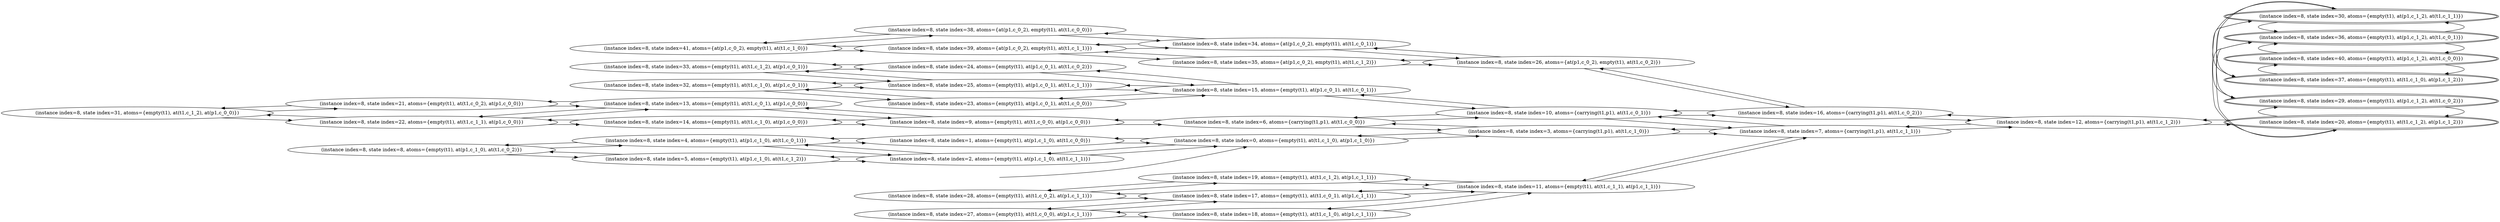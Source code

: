 digraph {
rankdir="LR"
s31[label="(instance index=8, state index=31, atoms={empty(t1), at(t1,c_1_2), at(p1,c_0_0)})"]
s8[label="(instance index=8, state index=8, atoms={empty(t1), at(p1,c_1_0), at(t1,c_0_2)})"]
s22[label="(instance index=8, state index=22, atoms={empty(t1), at(t1,c_1_1), at(p1,c_0_0)})"]
s21[label="(instance index=8, state index=21, atoms={empty(t1), at(t1,c_0_2), at(p1,c_0_0)})"]
s5[label="(instance index=8, state index=5, atoms={empty(t1), at(p1,c_1_0), at(t1,c_1_2)})"]
s4[label="(instance index=8, state index=4, atoms={empty(t1), at(p1,c_1_0), at(t1,c_0_1)})"]
s41[label="(instance index=8, state index=41, atoms={at(p1,c_0_2), empty(t1), at(t1,c_1_0)})"]
s33[label="(instance index=8, state index=33, atoms={empty(t1), at(t1,c_1_2), at(p1,c_0_1)})"]
s32[label="(instance index=8, state index=32, atoms={empty(t1), at(t1,c_1_0), at(p1,c_0_1)})"]
s14[label="(instance index=8, state index=14, atoms={empty(t1), at(t1,c_1_0), at(p1,c_0_0)})"]
s13[label="(instance index=8, state index=13, atoms={empty(t1), at(t1,c_0_1), at(p1,c_0_0)})"]
s28[label="(instance index=8, state index=28, atoms={empty(t1), at(t1,c_0_2), at(p1,c_1_1)})"]
s27[label="(instance index=8, state index=27, atoms={empty(t1), at(t1,c_0_0), at(p1,c_1_1)})"]
s39[label="(instance index=8, state index=39, atoms={at(p1,c_0_2), empty(t1), at(t1,c_1_1)})"]
s1[label="(instance index=8, state index=1, atoms={empty(t1), at(p1,c_1_0), at(t1,c_0_0)})"]
s9[label="(instance index=8, state index=9, atoms={empty(t1), at(t1,c_0_0), at(p1,c_0_0)})"]
s38[label="(instance index=8, state index=38, atoms={at(p1,c_0_2), empty(t1), at(t1,c_0_0)})"]
s23[label="(instance index=8, state index=23, atoms={empty(t1), at(p1,c_0_1), at(t1,c_0_0)})"]
s24[label="(instance index=8, state index=24, atoms={empty(t1), at(p1,c_0_1), at(t1,c_0_2)})"]
s25[label="(instance index=8, state index=25, atoms={empty(t1), at(p1,c_0_1), at(t1,c_1_1)})"]
s2[label="(instance index=8, state index=2, atoms={empty(t1), at(p1,c_1_0), at(t1,c_1_1)})"]
s0[label="(instance index=8, state index=0, atoms={empty(t1), at(t1,c_1_0), at(p1,c_1_0)})"]
s6[label="(instance index=8, state index=6, atoms={carrying(t1,p1), at(t1,c_0_0)})"]
s35[label="(instance index=8, state index=35, atoms={at(p1,c_0_2), empty(t1), at(t1,c_1_2)})"]
s15[label="(instance index=8, state index=15, atoms={empty(t1), at(p1,c_0_1), at(t1,c_0_1)})"]
s34[label="(instance index=8, state index=34, atoms={at(p1,c_0_2), empty(t1), at(t1,c_0_1)})"]
s17[label="(instance index=8, state index=17, atoms={empty(t1), at(t1,c_0_1), at(p1,c_1_1)})"]
s18[label="(instance index=8, state index=18, atoms={empty(t1), at(t1,c_1_0), at(p1,c_1_1)})"]
s19[label="(instance index=8, state index=19, atoms={empty(t1), at(t1,c_1_2), at(p1,c_1_1)})"]
s26[label="(instance index=8, state index=26, atoms={at(p1,c_0_2), empty(t1), at(t1,c_0_2)})"]
s10[label="(instance index=8, state index=10, atoms={carrying(t1,p1), at(t1,c_0_1)})"]
s3[label="(instance index=8, state index=3, atoms={carrying(t1,p1), at(t1,c_1_0)})"]
s11[label="(instance index=8, state index=11, atoms={empty(t1), at(t1,c_1_1), at(p1,c_1_1)})"]
s7[label="(instance index=8, state index=7, atoms={carrying(t1,p1), at(t1,c_1_1)})"]
s16[label="(instance index=8, state index=16, atoms={carrying(t1,p1), at(t1,c_0_2)})"]
s12[label="(instance index=8, state index=12, atoms={carrying(t1,p1), at(t1,c_1_2)})"]
s36[peripheries=2,label="(instance index=8, state index=36, atoms={empty(t1), at(p1,c_1_2), at(t1,c_0_1)})"]
s29[peripheries=2,label="(instance index=8, state index=29, atoms={empty(t1), at(p1,c_1_2), at(t1,c_0_2)})"]
s40[peripheries=2,label="(instance index=8, state index=40, atoms={empty(t1), at(p1,c_1_2), at(t1,c_0_0)})"]
s37[peripheries=2,label="(instance index=8, state index=37, atoms={empty(t1), at(t1,c_1_0), at(p1,c_1_2)})"]
s30[peripheries=2,label="(instance index=8, state index=30, atoms={empty(t1), at(p1,c_1_2), at(t1,c_1_1)})"]
s20[peripheries=2,label="(instance index=8, state index=20, atoms={empty(t1), at(t1,c_1_2), at(p1,c_1_2)})"]
Dangling [ label = "", style = invis ]
{ rank = same; Dangling }
Dangling -> s0
{ rank = same; s0}
{ rank = same; s8,s22,s21}
{ rank = same; s5,s4,s41,s33,s32,s14,s13}
{ rank = same; s28,s27,s39,s1,s9,s38,s23,s24,s25,s2}
{ rank = same; s0,s6,s35,s15,s34,s17,s18,s19}
{ rank = same; s26,s10,s3,s11}
{ rank = same; s7,s16}
{ rank = same; s12}
{ rank = same; s36,s29,s40,s37,s30,s20}
{
s31->s22
s31->s21
}
{
s8->s5
s8->s4
s22->s14
s22->s31
s22->s13
s21->s31
s21->s13
}
{
s5->s2
s5->s8
s4->s1
s4->s2
s4->s8
s41->s39
s41->s38
s33->s25
s33->s24
s32->s23
s32->s25
s14->s22
s14->s9
s13->s22
s13->s21
s13->s9
}
{
s28->s19
s28->s17
s27->s18
s27->s17
s39->s34
s39->s35
s39->s41
s1->s4
s1->s0
s9->s6
s9->s14
s9->s13
s38->s34
s38->s41
s23->s15
s23->s32
s24->s15
s24->s33
s25->s15
s25->s33
s25->s32
s2->s5
s2->s4
s2->s0
}
{
s0->s3
s0->s2
s0->s1
s6->s10
s6->s3
s6->s9
s35->s39
s35->s26
s15->s23
s15->s10
s15->s25
s15->s24
s34->s39
s34->s38
s34->s26
s17->s28
s17->s11
s17->s27
s18->s11
s18->s27
s19->s28
s19->s11
}
{
s26->s35
s26->s34
s26->s16
s10->s7
s10->s15
s10->s6
s10->s16
s3->s7
s3->s6
s3->s0
s11->s19
s11->s18
s11->s7
s11->s17
}
{
s7->s12
s7->s3
s7->s10
s7->s11
s16->s12
s16->s10
s16->s26
}
{
s12->s20
s12->s7
s12->s16
}
{
s36->s30
s36->s29
s36->s40
s29->s20
s29->s36
s40->s37
s40->s36
s37->s30
s37->s40
s30->s36
s30->s37
s30->s20
s20->s29
s20->s30
s20->s12
}
}
